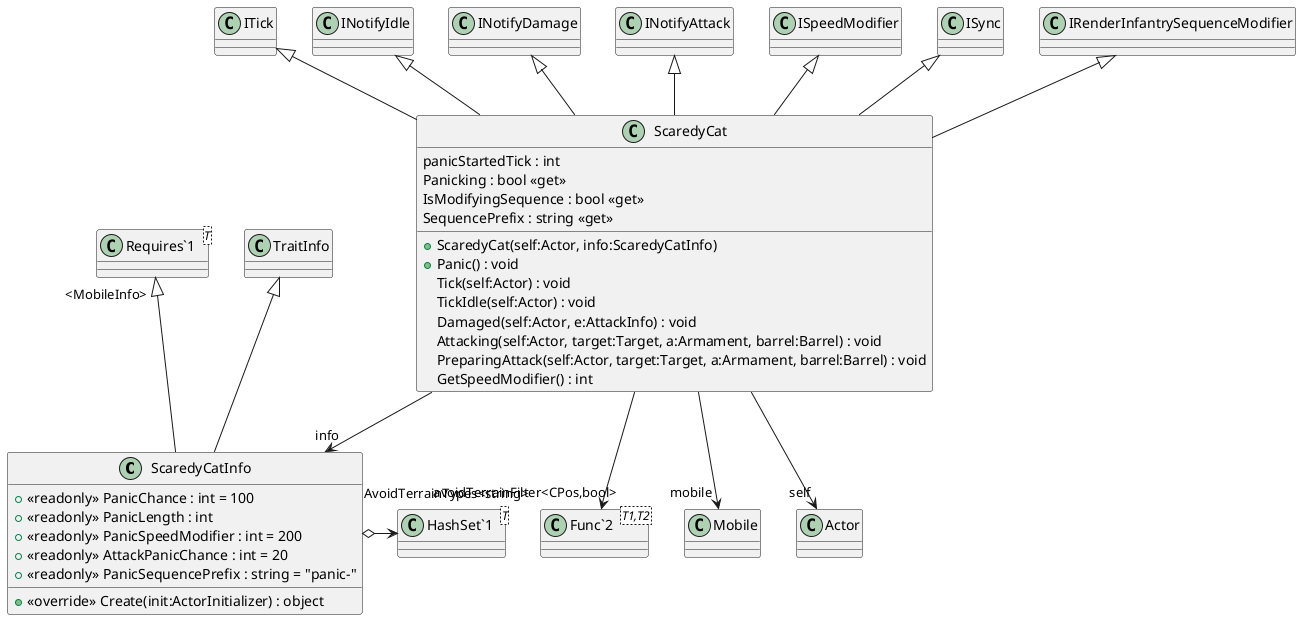 @startuml
class ScaredyCatInfo {
    + <<readonly>> PanicChance : int = 100
    + <<readonly>> PanicLength : int
    + <<readonly>> PanicSpeedModifier : int = 200
    + <<readonly>> AttackPanicChance : int = 20
    + <<readonly>> PanicSequencePrefix : string = "panic-"
    + <<override>> Create(init:ActorInitializer) : object
}
class ScaredyCat {
    panicStartedTick : int
    Panicking : bool <<get>>
    IsModifyingSequence : bool <<get>>
    SequencePrefix : string <<get>>
    + ScaredyCat(self:Actor, info:ScaredyCatInfo)
    + Panic() : void
    Tick(self:Actor) : void
    TickIdle(self:Actor) : void
    Damaged(self:Actor, e:AttackInfo) : void
    Attacking(self:Actor, target:Target, a:Armament, barrel:Barrel) : void
    PreparingAttack(self:Actor, target:Target, a:Armament, barrel:Barrel) : void
    GetSpeedModifier() : int
}
class "Requires`1"<T> {
}
class "HashSet`1"<T> {
}
class "Func`2"<T1,T2> {
}
TraitInfo <|-- ScaredyCatInfo
"Requires`1" "<MobileInfo>" <|-- ScaredyCatInfo
ScaredyCatInfo o-> "AvoidTerrainTypes<string>" "HashSet`1"
ITick <|-- ScaredyCat
INotifyIdle <|-- ScaredyCat
INotifyDamage <|-- ScaredyCat
INotifyAttack <|-- ScaredyCat
ISpeedModifier <|-- ScaredyCat
ISync <|-- ScaredyCat
IRenderInfantrySequenceModifier <|-- ScaredyCat
ScaredyCat --> "info" ScaredyCatInfo
ScaredyCat --> "mobile" Mobile
ScaredyCat --> "self" Actor
ScaredyCat --> "avoidTerrainFilter<CPos,bool>" "Func`2"
@enduml
